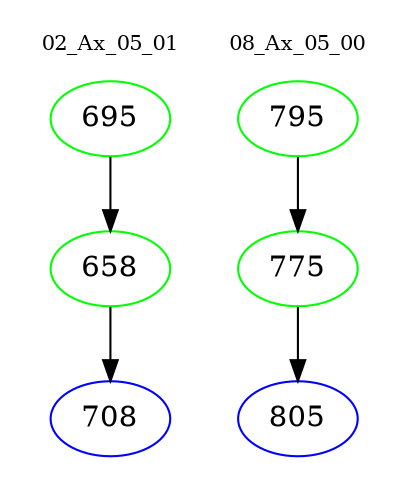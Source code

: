 digraph{
subgraph cluster_0 {
color = white
label = "02_Ax_05_01";
fontsize=10;
T0_695 [label="695", color="green"]
T0_695 -> T0_658 [color="black"]
T0_658 [label="658", color="green"]
T0_658 -> T0_708 [color="black"]
T0_708 [label="708", color="blue"]
}
subgraph cluster_1 {
color = white
label = "08_Ax_05_00";
fontsize=10;
T1_795 [label="795", color="green"]
T1_795 -> T1_775 [color="black"]
T1_775 [label="775", color="green"]
T1_775 -> T1_805 [color="black"]
T1_805 [label="805", color="blue"]
}
}
